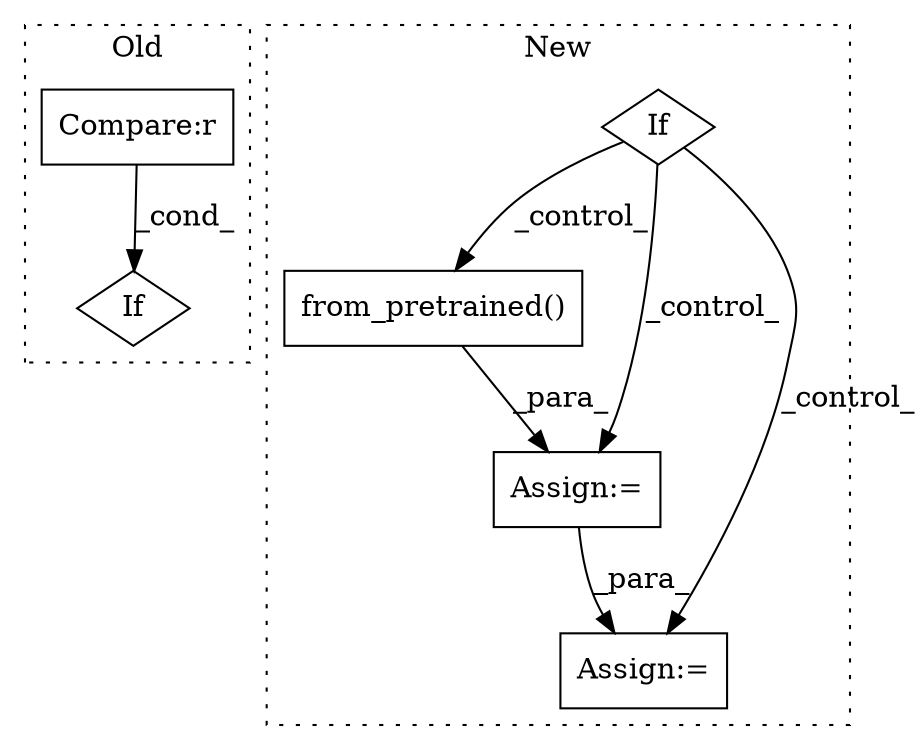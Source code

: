 digraph G {
subgraph cluster0 {
1 [label="If" a="96" s="3694" l="3" shape="diamond"];
6 [label="Compare:r" a="40" s="3697" l="25" shape="box"];
label = "Old";
style="dotted";
}
subgraph cluster1 {
2 [label="from_pretrained()" a="75" s="5294,5338" l="26,1" shape="box"];
3 [label="Assign:=" a="68" s="5291" l="3" shape="box"];
4 [label="If" a="96" s="4425" l="3" shape="diamond"];
5 [label="Assign:=" a="68" s="5373" l="3" shape="box"];
label = "New";
style="dotted";
}
2 -> 3 [label="_para_"];
3 -> 5 [label="_para_"];
4 -> 2 [label="_control_"];
4 -> 3 [label="_control_"];
4 -> 5 [label="_control_"];
6 -> 1 [label="_cond_"];
}